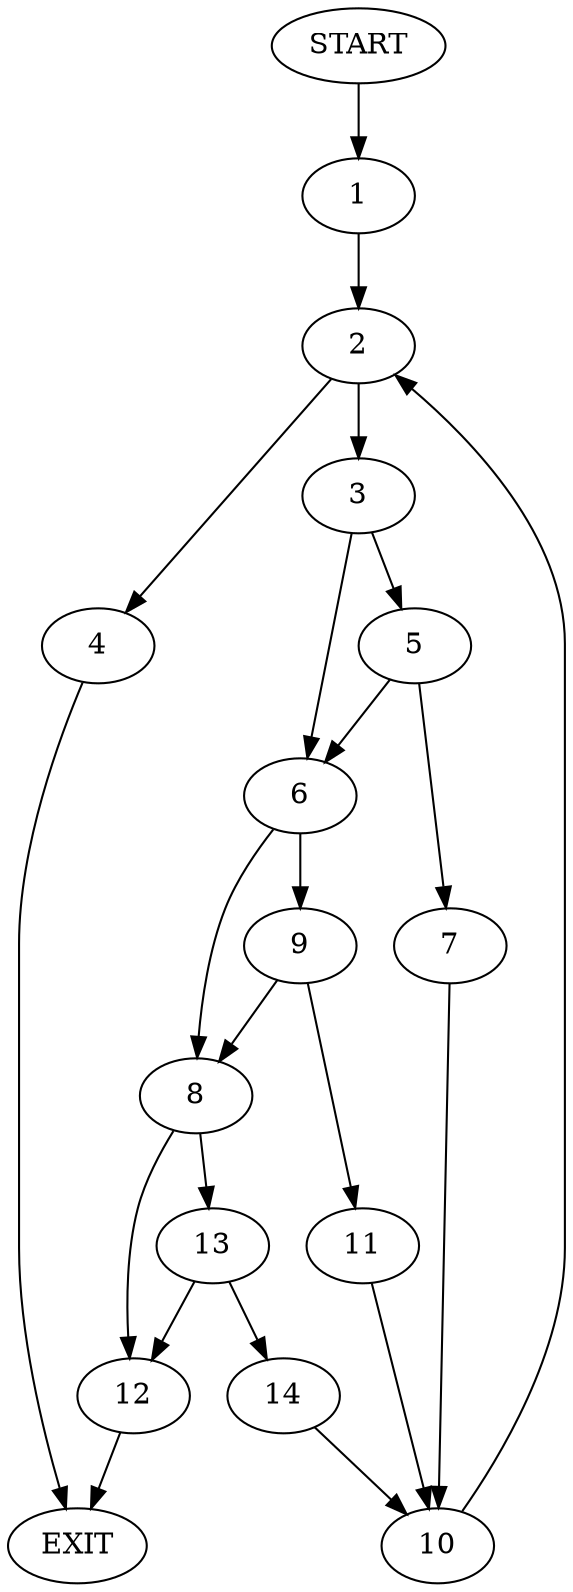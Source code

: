 digraph {
0 [label="START"]
15 [label="EXIT"]
0 -> 1
1 -> 2
2 -> 3
2 -> 4
4 -> 15
3 -> 5
3 -> 6
5 -> 7
5 -> 6
6 -> 8
6 -> 9
7 -> 10
10 -> 2
9 -> 8
9 -> 11
8 -> 12
8 -> 13
11 -> 10
13 -> 12
13 -> 14
12 -> 15
14 -> 10
}
